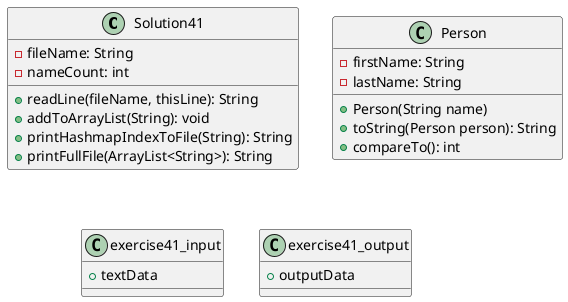 @startuml
'https://plantuml.com/sequence-diagram

class Solution41 {
    'behaviors
    +readLine(fileName, thisLine): String
    +addToArrayList(String): void
    +printHashmapIndexToFile(String): String
    +printFullFile(ArrayList<String>): String


    'attributes
    -fileName: String
    -nameCount: int

}

class Person {
    -firstName: String
    -lastName: String

    +Person(String name)
    +toString(Person person): String
    +compareTo(): int
}

class exercise41_input{
    +textData
}

class exercise41_output{
    +outputData
}

@enduml